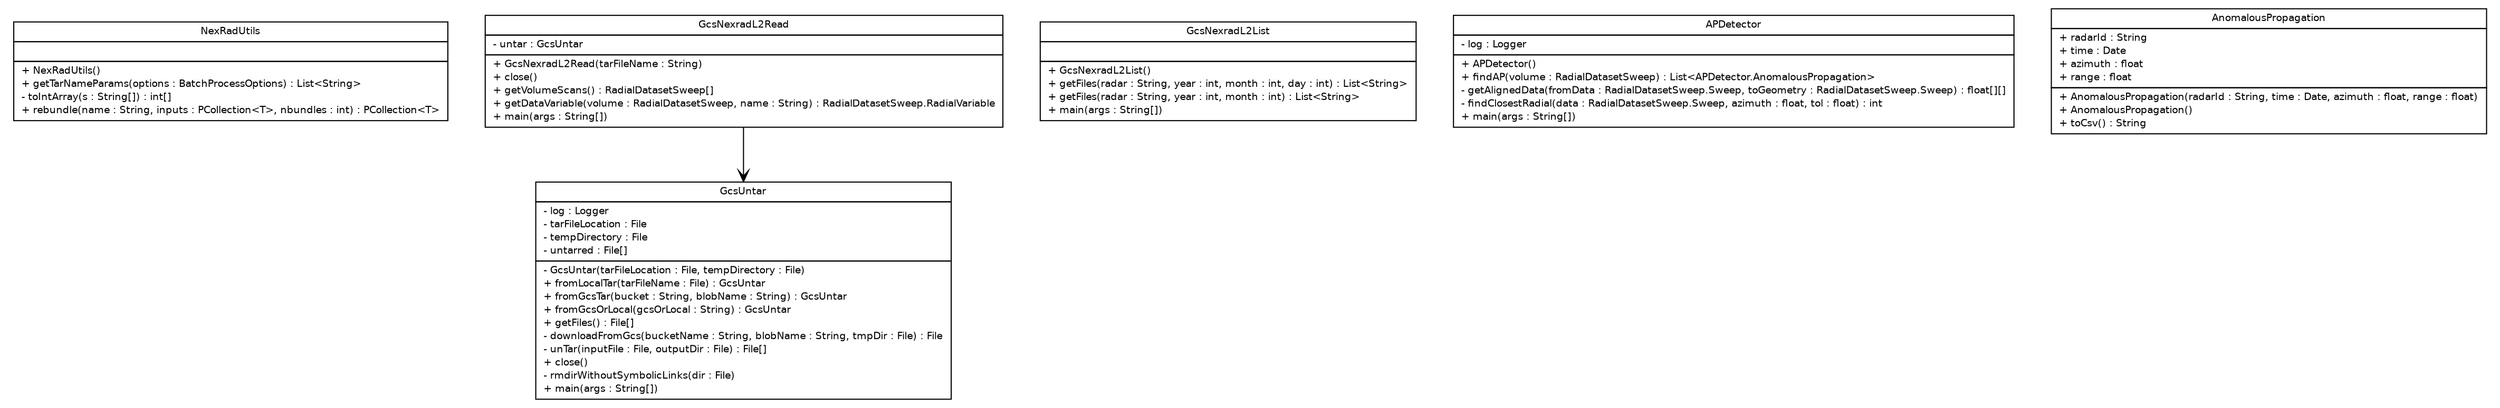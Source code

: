 #!/usr/local/bin/dot
#
# Class diagram 
# Generated by UMLGraph version R5_6-24-gf6e263 (http://www.umlgraph.org/)
#

digraph G {
	edge [fontname="Helvetica",fontsize=10,labelfontname="Helvetica",labelfontsize=10];
	node [fontname="Helvetica",fontsize=10,shape=plaintext];
	nodesep=0.25;
	ranksep=0.5;
	// com.google.cloud.public_datasets.nexrad2.NexRadUtils
	c0 [label=<<table title="com.google.cloud.public_datasets.nexrad2.NexRadUtils" border="0" cellborder="1" cellspacing="0" cellpadding="2" port="p" href="./NexRadUtils.html">
		<tr><td><table border="0" cellspacing="0" cellpadding="1">
<tr><td align="center" balign="center"> NexRadUtils </td></tr>
		</table></td></tr>
		<tr><td><table border="0" cellspacing="0" cellpadding="1">
<tr><td align="left" balign="left">  </td></tr>
		</table></td></tr>
		<tr><td><table border="0" cellspacing="0" cellpadding="1">
<tr><td align="left" balign="left"> + NexRadUtils() </td></tr>
<tr><td align="left" balign="left"> + getTarNameParams(options : BatchProcessOptions) : List&lt;String&gt; </td></tr>
<tr><td align="left" balign="left"> - toIntArray(s : String[]) : int[] </td></tr>
<tr><td align="left" balign="left"> + rebundle(name : String, inputs : PCollection&lt;T&gt;, nbundles : int) : PCollection&lt;T&gt; </td></tr>
		</table></td></tr>
		</table>>, URL="./NexRadUtils.html", fontname="Helvetica", fontcolor="black", fontsize=9.0];
	// com.google.cloud.public_datasets.nexrad2.GcsUntar
	c1 [label=<<table title="com.google.cloud.public_datasets.nexrad2.GcsUntar" border="0" cellborder="1" cellspacing="0" cellpadding="2" port="p" href="./GcsUntar.html">
		<tr><td><table border="0" cellspacing="0" cellpadding="1">
<tr><td align="center" balign="center"> GcsUntar </td></tr>
		</table></td></tr>
		<tr><td><table border="0" cellspacing="0" cellpadding="1">
<tr><td align="left" balign="left"> - log : Logger </td></tr>
<tr><td align="left" balign="left"> - tarFileLocation : File </td></tr>
<tr><td align="left" balign="left"> - tempDirectory : File </td></tr>
<tr><td align="left" balign="left"> - untarred : File[] </td></tr>
		</table></td></tr>
		<tr><td><table border="0" cellspacing="0" cellpadding="1">
<tr><td align="left" balign="left"> - GcsUntar(tarFileLocation : File, tempDirectory : File) </td></tr>
<tr><td align="left" balign="left"> + fromLocalTar(tarFileName : File) : GcsUntar </td></tr>
<tr><td align="left" balign="left"> + fromGcsTar(bucket : String, blobName : String) : GcsUntar </td></tr>
<tr><td align="left" balign="left"> + fromGcsOrLocal(gcsOrLocal : String) : GcsUntar </td></tr>
<tr><td align="left" balign="left"> + getFiles() : File[] </td></tr>
<tr><td align="left" balign="left"> - downloadFromGcs(bucketName : String, blobName : String, tmpDir : File) : File </td></tr>
<tr><td align="left" balign="left"> - unTar(inputFile : File, outputDir : File) : File[] </td></tr>
<tr><td align="left" balign="left"> + close() </td></tr>
<tr><td align="left" balign="left"> - rmdirWithoutSymbolicLinks(dir : File) </td></tr>
<tr><td align="left" balign="left"> + main(args : String[]) </td></tr>
		</table></td></tr>
		</table>>, URL="./GcsUntar.html", fontname="Helvetica", fontcolor="black", fontsize=9.0];
	// com.google.cloud.public_datasets.nexrad2.GcsNexradL2Read
	c2 [label=<<table title="com.google.cloud.public_datasets.nexrad2.GcsNexradL2Read" border="0" cellborder="1" cellspacing="0" cellpadding="2" port="p" href="./GcsNexradL2Read.html">
		<tr><td><table border="0" cellspacing="0" cellpadding="1">
<tr><td align="center" balign="center"> GcsNexradL2Read </td></tr>
		</table></td></tr>
		<tr><td><table border="0" cellspacing="0" cellpadding="1">
<tr><td align="left" balign="left"> - untar : GcsUntar </td></tr>
		</table></td></tr>
		<tr><td><table border="0" cellspacing="0" cellpadding="1">
<tr><td align="left" balign="left"> + GcsNexradL2Read(tarFileName : String) </td></tr>
<tr><td align="left" balign="left"> + close() </td></tr>
<tr><td align="left" balign="left"> + getVolumeScans() : RadialDatasetSweep[] </td></tr>
<tr><td align="left" balign="left"> + getDataVariable(volume : RadialDatasetSweep, name : String) : RadialDatasetSweep.RadialVariable </td></tr>
<tr><td align="left" balign="left"> + main(args : String[]) </td></tr>
		</table></td></tr>
		</table>>, URL="./GcsNexradL2Read.html", fontname="Helvetica", fontcolor="black", fontsize=9.0];
	// com.google.cloud.public_datasets.nexrad2.GcsNexradL2List
	c3 [label=<<table title="com.google.cloud.public_datasets.nexrad2.GcsNexradL2List" border="0" cellborder="1" cellspacing="0" cellpadding="2" port="p" href="./GcsNexradL2List.html">
		<tr><td><table border="0" cellspacing="0" cellpadding="1">
<tr><td align="center" balign="center"> GcsNexradL2List </td></tr>
		</table></td></tr>
		<tr><td><table border="0" cellspacing="0" cellpadding="1">
<tr><td align="left" balign="left">  </td></tr>
		</table></td></tr>
		<tr><td><table border="0" cellspacing="0" cellpadding="1">
<tr><td align="left" balign="left"> + GcsNexradL2List() </td></tr>
<tr><td align="left" balign="left"> + getFiles(radar : String, year : int, month : int, day : int) : List&lt;String&gt; </td></tr>
<tr><td align="left" balign="left"> + getFiles(radar : String, year : int, month : int) : List&lt;String&gt; </td></tr>
<tr><td align="left" balign="left"> + main(args : String[]) </td></tr>
		</table></td></tr>
		</table>>, URL="./GcsNexradL2List.html", fontname="Helvetica", fontcolor="black", fontsize=9.0];
	// com.google.cloud.public_datasets.nexrad2.APDetector
	c4 [label=<<table title="com.google.cloud.public_datasets.nexrad2.APDetector" border="0" cellborder="1" cellspacing="0" cellpadding="2" port="p" href="./APDetector.html">
		<tr><td><table border="0" cellspacing="0" cellpadding="1">
<tr><td align="center" balign="center"> APDetector </td></tr>
		</table></td></tr>
		<tr><td><table border="0" cellspacing="0" cellpadding="1">
<tr><td align="left" balign="left"> - log : Logger </td></tr>
		</table></td></tr>
		<tr><td><table border="0" cellspacing="0" cellpadding="1">
<tr><td align="left" balign="left"> + APDetector() </td></tr>
<tr><td align="left" balign="left"> + findAP(volume : RadialDatasetSweep) : List&lt;APDetector.AnomalousPropagation&gt; </td></tr>
<tr><td align="left" balign="left"> - getAlignedData(fromData : RadialDatasetSweep.Sweep, toGeometry : RadialDatasetSweep.Sweep) : float[][] </td></tr>
<tr><td align="left" balign="left"> - findClosestRadial(data : RadialDatasetSweep.Sweep, azimuth : float, tol : float) : int </td></tr>
<tr><td align="left" balign="left"> + main(args : String[]) </td></tr>
		</table></td></tr>
		</table>>, URL="./APDetector.html", fontname="Helvetica", fontcolor="black", fontsize=9.0];
	// com.google.cloud.public_datasets.nexrad2.APDetector.AnomalousPropagation
	c5 [label=<<table title="com.google.cloud.public_datasets.nexrad2.APDetector.AnomalousPropagation" border="0" cellborder="1" cellspacing="0" cellpadding="2" port="p" href="./APDetector.AnomalousPropagation.html">
		<tr><td><table border="0" cellspacing="0" cellpadding="1">
<tr><td align="center" balign="center"> AnomalousPropagation </td></tr>
		</table></td></tr>
		<tr><td><table border="0" cellspacing="0" cellpadding="1">
<tr><td align="left" balign="left"> + radarId : String </td></tr>
<tr><td align="left" balign="left"> + time : Date </td></tr>
<tr><td align="left" balign="left"> + azimuth : float </td></tr>
<tr><td align="left" balign="left"> + range : float </td></tr>
		</table></td></tr>
		<tr><td><table border="0" cellspacing="0" cellpadding="1">
<tr><td align="left" balign="left"> + AnomalousPropagation(radarId : String, time : Date, azimuth : float, range : float) </td></tr>
<tr><td align="left" balign="left"> + AnomalousPropagation() </td></tr>
<tr><td align="left" balign="left"> + toCsv() : String </td></tr>
		</table></td></tr>
		</table>>, URL="./APDetector.AnomalousPropagation.html", fontname="Helvetica", fontcolor="black", fontsize=9.0];
	// com.google.cloud.public_datasets.nexrad2.GcsNexradL2Read NAVASSOC com.google.cloud.public_datasets.nexrad2.GcsUntar
	c2:p -> c1:p [taillabel="", label="", headlabel="", fontname="Helvetica", fontcolor="black", fontsize=10.0, color="black", arrowhead=open];
}

